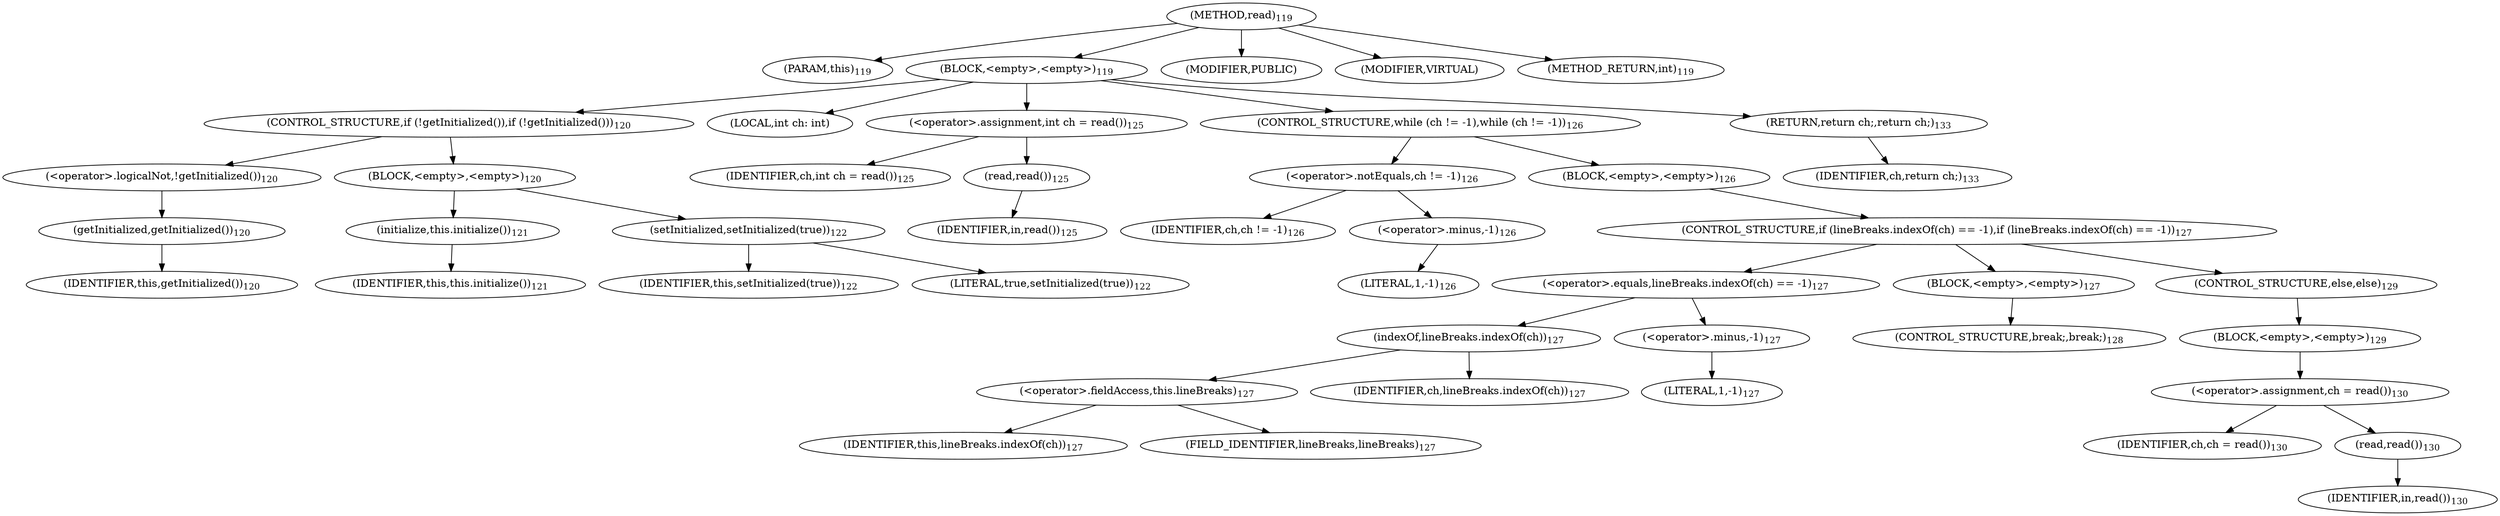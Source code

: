 digraph "read" {  
"62" [label = <(METHOD,read)<SUB>119</SUB>> ]
"8" [label = <(PARAM,this)<SUB>119</SUB>> ]
"63" [label = <(BLOCK,&lt;empty&gt;,&lt;empty&gt;)<SUB>119</SUB>> ]
"64" [label = <(CONTROL_STRUCTURE,if (!getInitialized()),if (!getInitialized()))<SUB>120</SUB>> ]
"65" [label = <(&lt;operator&gt;.logicalNot,!getInitialized())<SUB>120</SUB>> ]
"66" [label = <(getInitialized,getInitialized())<SUB>120</SUB>> ]
"7" [label = <(IDENTIFIER,this,getInitialized())<SUB>120</SUB>> ]
"67" [label = <(BLOCK,&lt;empty&gt;,&lt;empty&gt;)<SUB>120</SUB>> ]
"68" [label = <(initialize,this.initialize())<SUB>121</SUB>> ]
"9" [label = <(IDENTIFIER,this,this.initialize())<SUB>121</SUB>> ]
"69" [label = <(setInitialized,setInitialized(true))<SUB>122</SUB>> ]
"10" [label = <(IDENTIFIER,this,setInitialized(true))<SUB>122</SUB>> ]
"70" [label = <(LITERAL,true,setInitialized(true))<SUB>122</SUB>> ]
"71" [label = <(LOCAL,int ch: int)> ]
"72" [label = <(&lt;operator&gt;.assignment,int ch = read())<SUB>125</SUB>> ]
"73" [label = <(IDENTIFIER,ch,int ch = read())<SUB>125</SUB>> ]
"74" [label = <(read,read())<SUB>125</SUB>> ]
"75" [label = <(IDENTIFIER,in,read())<SUB>125</SUB>> ]
"76" [label = <(CONTROL_STRUCTURE,while (ch != -1),while (ch != -1))<SUB>126</SUB>> ]
"77" [label = <(&lt;operator&gt;.notEquals,ch != -1)<SUB>126</SUB>> ]
"78" [label = <(IDENTIFIER,ch,ch != -1)<SUB>126</SUB>> ]
"79" [label = <(&lt;operator&gt;.minus,-1)<SUB>126</SUB>> ]
"80" [label = <(LITERAL,1,-1)<SUB>126</SUB>> ]
"81" [label = <(BLOCK,&lt;empty&gt;,&lt;empty&gt;)<SUB>126</SUB>> ]
"82" [label = <(CONTROL_STRUCTURE,if (lineBreaks.indexOf(ch) == -1),if (lineBreaks.indexOf(ch) == -1))<SUB>127</SUB>> ]
"83" [label = <(&lt;operator&gt;.equals,lineBreaks.indexOf(ch) == -1)<SUB>127</SUB>> ]
"84" [label = <(indexOf,lineBreaks.indexOf(ch))<SUB>127</SUB>> ]
"85" [label = <(&lt;operator&gt;.fieldAccess,this.lineBreaks)<SUB>127</SUB>> ]
"86" [label = <(IDENTIFIER,this,lineBreaks.indexOf(ch))<SUB>127</SUB>> ]
"87" [label = <(FIELD_IDENTIFIER,lineBreaks,lineBreaks)<SUB>127</SUB>> ]
"88" [label = <(IDENTIFIER,ch,lineBreaks.indexOf(ch))<SUB>127</SUB>> ]
"89" [label = <(&lt;operator&gt;.minus,-1)<SUB>127</SUB>> ]
"90" [label = <(LITERAL,1,-1)<SUB>127</SUB>> ]
"91" [label = <(BLOCK,&lt;empty&gt;,&lt;empty&gt;)<SUB>127</SUB>> ]
"92" [label = <(CONTROL_STRUCTURE,break;,break;)<SUB>128</SUB>> ]
"93" [label = <(CONTROL_STRUCTURE,else,else)<SUB>129</SUB>> ]
"94" [label = <(BLOCK,&lt;empty&gt;,&lt;empty&gt;)<SUB>129</SUB>> ]
"95" [label = <(&lt;operator&gt;.assignment,ch = read())<SUB>130</SUB>> ]
"96" [label = <(IDENTIFIER,ch,ch = read())<SUB>130</SUB>> ]
"97" [label = <(read,read())<SUB>130</SUB>> ]
"98" [label = <(IDENTIFIER,in,read())<SUB>130</SUB>> ]
"99" [label = <(RETURN,return ch;,return ch;)<SUB>133</SUB>> ]
"100" [label = <(IDENTIFIER,ch,return ch;)<SUB>133</SUB>> ]
"101" [label = <(MODIFIER,PUBLIC)> ]
"102" [label = <(MODIFIER,VIRTUAL)> ]
"103" [label = <(METHOD_RETURN,int)<SUB>119</SUB>> ]
  "62" -> "8" 
  "62" -> "63" 
  "62" -> "101" 
  "62" -> "102" 
  "62" -> "103" 
  "63" -> "64" 
  "63" -> "71" 
  "63" -> "72" 
  "63" -> "76" 
  "63" -> "99" 
  "64" -> "65" 
  "64" -> "67" 
  "65" -> "66" 
  "66" -> "7" 
  "67" -> "68" 
  "67" -> "69" 
  "68" -> "9" 
  "69" -> "10" 
  "69" -> "70" 
  "72" -> "73" 
  "72" -> "74" 
  "74" -> "75" 
  "76" -> "77" 
  "76" -> "81" 
  "77" -> "78" 
  "77" -> "79" 
  "79" -> "80" 
  "81" -> "82" 
  "82" -> "83" 
  "82" -> "91" 
  "82" -> "93" 
  "83" -> "84" 
  "83" -> "89" 
  "84" -> "85" 
  "84" -> "88" 
  "85" -> "86" 
  "85" -> "87" 
  "89" -> "90" 
  "91" -> "92" 
  "93" -> "94" 
  "94" -> "95" 
  "95" -> "96" 
  "95" -> "97" 
  "97" -> "98" 
  "99" -> "100" 
}
